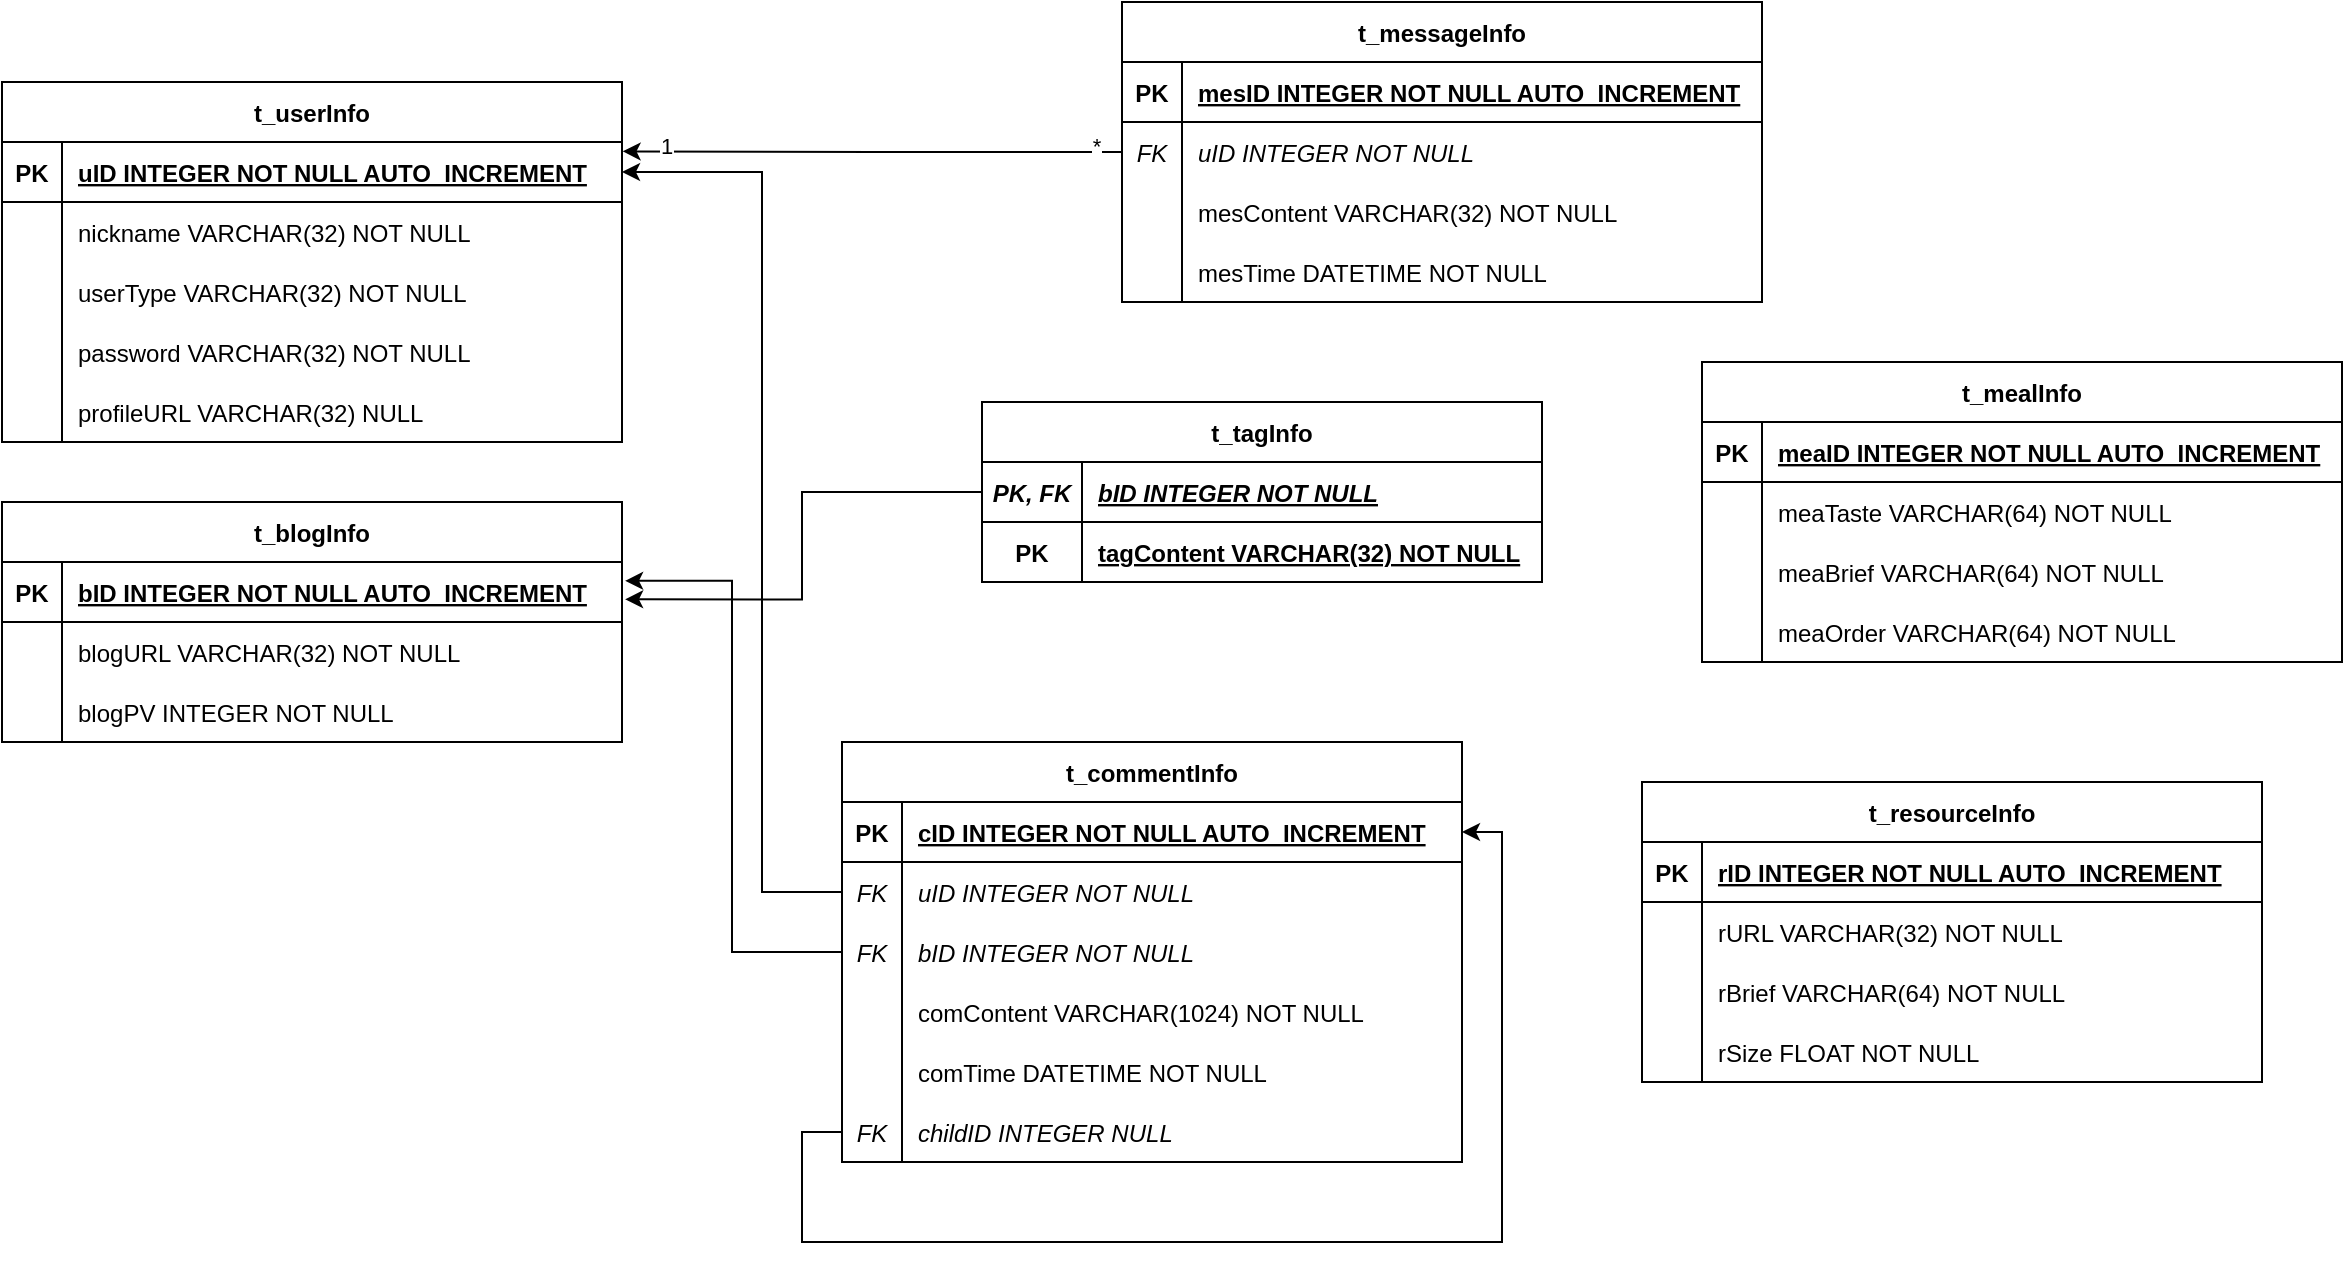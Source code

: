 <mxfile version="22.0.6" type="device">
  <diagram id="R2lEEEUBdFMjLlhIrx00" name="Page-1">
    <mxGraphModel dx="3980" dy="771" grid="1" gridSize="10" guides="1" tooltips="1" connect="1" arrows="1" fold="1" page="1" pageScale="1" pageWidth="850" pageHeight="1100" math="0" shadow="0" extFonts="Permanent Marker^https://fonts.googleapis.com/css?family=Permanent+Marker">
      <root>
        <mxCell id="0" />
        <mxCell id="1" parent="0" />
        <mxCell id="rEzAc8WmwCIqcW2Zevjd-137" value="t_userInfo" style="shape=table;startSize=30;container=1;collapsible=1;childLayout=tableLayout;fixedRows=1;rowLines=0;fontStyle=1;align=center;resizeLast=1;" vertex="1" parent="1">
          <mxGeometry x="-2310" y="340" width="310" height="180" as="geometry" />
        </mxCell>
        <mxCell id="rEzAc8WmwCIqcW2Zevjd-138" value="" style="shape=tableRow;horizontal=0;startSize=0;swimlaneHead=0;swimlaneBody=0;fillColor=none;collapsible=0;dropTarget=0;points=[[0,0.5],[1,0.5]];portConstraint=eastwest;strokeColor=inherit;top=0;left=0;right=0;bottom=1;" vertex="1" parent="rEzAc8WmwCIqcW2Zevjd-137">
          <mxGeometry y="30" width="310" height="30" as="geometry" />
        </mxCell>
        <mxCell id="rEzAc8WmwCIqcW2Zevjd-139" value="PK" style="shape=partialRectangle;overflow=hidden;connectable=0;fillColor=none;strokeColor=inherit;top=0;left=0;bottom=0;right=0;fontStyle=1;" vertex="1" parent="rEzAc8WmwCIqcW2Zevjd-138">
          <mxGeometry width="30" height="30" as="geometry">
            <mxRectangle width="30" height="30" as="alternateBounds" />
          </mxGeometry>
        </mxCell>
        <mxCell id="rEzAc8WmwCIqcW2Zevjd-140" value="uID INTEGER NOT NULL AUTO_INCREMENT" style="shape=partialRectangle;overflow=hidden;connectable=0;fillColor=none;align=left;strokeColor=inherit;top=0;left=0;bottom=0;right=0;spacingLeft=6;fontStyle=5;" vertex="1" parent="rEzAc8WmwCIqcW2Zevjd-138">
          <mxGeometry x="30" width="280" height="30" as="geometry">
            <mxRectangle width="280" height="30" as="alternateBounds" />
          </mxGeometry>
        </mxCell>
        <mxCell id="rEzAc8WmwCIqcW2Zevjd-141" value="" style="shape=tableRow;horizontal=0;startSize=0;swimlaneHead=0;swimlaneBody=0;fillColor=none;collapsible=0;dropTarget=0;points=[[0,0.5],[1,0.5]];portConstraint=eastwest;strokeColor=inherit;top=0;left=0;right=0;bottom=0;" vertex="1" parent="rEzAc8WmwCIqcW2Zevjd-137">
          <mxGeometry y="60" width="310" height="30" as="geometry" />
        </mxCell>
        <mxCell id="rEzAc8WmwCIqcW2Zevjd-142" value="" style="shape=partialRectangle;overflow=hidden;connectable=0;fillColor=none;strokeColor=inherit;top=0;left=0;bottom=0;right=0;" vertex="1" parent="rEzAc8WmwCIqcW2Zevjd-141">
          <mxGeometry width="30" height="30" as="geometry">
            <mxRectangle width="30" height="30" as="alternateBounds" />
          </mxGeometry>
        </mxCell>
        <mxCell id="rEzAc8WmwCIqcW2Zevjd-143" value="nickname VARCHAR(32) NOT NULL" style="shape=partialRectangle;overflow=hidden;connectable=0;fillColor=none;align=left;strokeColor=inherit;top=0;left=0;bottom=0;right=0;spacingLeft=6;" vertex="1" parent="rEzAc8WmwCIqcW2Zevjd-141">
          <mxGeometry x="30" width="280" height="30" as="geometry">
            <mxRectangle width="280" height="30" as="alternateBounds" />
          </mxGeometry>
        </mxCell>
        <mxCell id="rEzAc8WmwCIqcW2Zevjd-144" value="" style="shape=tableRow;horizontal=0;startSize=0;swimlaneHead=0;swimlaneBody=0;fillColor=none;collapsible=0;dropTarget=0;points=[[0,0.5],[1,0.5]];portConstraint=eastwest;strokeColor=inherit;top=0;left=0;right=0;bottom=0;" vertex="1" parent="rEzAc8WmwCIqcW2Zevjd-137">
          <mxGeometry y="90" width="310" height="30" as="geometry" />
        </mxCell>
        <mxCell id="rEzAc8WmwCIqcW2Zevjd-145" value="" style="shape=partialRectangle;overflow=hidden;connectable=0;fillColor=none;strokeColor=inherit;top=0;left=0;bottom=0;right=0;" vertex="1" parent="rEzAc8WmwCIqcW2Zevjd-144">
          <mxGeometry width="30" height="30" as="geometry">
            <mxRectangle width="30" height="30" as="alternateBounds" />
          </mxGeometry>
        </mxCell>
        <mxCell id="rEzAc8WmwCIqcW2Zevjd-146" value="userType VARCHAR(32) NOT NULL" style="shape=partialRectangle;overflow=hidden;connectable=0;fillColor=none;align=left;strokeColor=inherit;top=0;left=0;bottom=0;right=0;spacingLeft=6;" vertex="1" parent="rEzAc8WmwCIqcW2Zevjd-144">
          <mxGeometry x="30" width="280" height="30" as="geometry">
            <mxRectangle width="280" height="30" as="alternateBounds" />
          </mxGeometry>
        </mxCell>
        <mxCell id="rEzAc8WmwCIqcW2Zevjd-147" value="" style="shape=tableRow;horizontal=0;startSize=0;swimlaneHead=0;swimlaneBody=0;fillColor=none;collapsible=0;dropTarget=0;points=[[0,0.5],[1,0.5]];portConstraint=eastwest;strokeColor=inherit;top=0;left=0;right=0;bottom=0;" vertex="1" parent="rEzAc8WmwCIqcW2Zevjd-137">
          <mxGeometry y="120" width="310" height="30" as="geometry" />
        </mxCell>
        <mxCell id="rEzAc8WmwCIqcW2Zevjd-148" value="" style="shape=partialRectangle;overflow=hidden;connectable=0;fillColor=none;strokeColor=inherit;top=0;left=0;bottom=0;right=0;" vertex="1" parent="rEzAc8WmwCIqcW2Zevjd-147">
          <mxGeometry width="30" height="30" as="geometry">
            <mxRectangle width="30" height="30" as="alternateBounds" />
          </mxGeometry>
        </mxCell>
        <mxCell id="rEzAc8WmwCIqcW2Zevjd-149" value="password VARCHAR(32) NOT NULL" style="shape=partialRectangle;overflow=hidden;connectable=0;fillColor=none;align=left;strokeColor=inherit;top=0;left=0;bottom=0;right=0;spacingLeft=6;" vertex="1" parent="rEzAc8WmwCIqcW2Zevjd-147">
          <mxGeometry x="30" width="280" height="30" as="geometry">
            <mxRectangle width="280" height="30" as="alternateBounds" />
          </mxGeometry>
        </mxCell>
        <mxCell id="rEzAc8WmwCIqcW2Zevjd-150" value="" style="shape=tableRow;horizontal=0;startSize=0;swimlaneHead=0;swimlaneBody=0;fillColor=none;collapsible=0;dropTarget=0;points=[[0,0.5],[1,0.5]];portConstraint=eastwest;strokeColor=inherit;top=0;left=0;right=0;bottom=0;" vertex="1" parent="rEzAc8WmwCIqcW2Zevjd-137">
          <mxGeometry y="150" width="310" height="30" as="geometry" />
        </mxCell>
        <mxCell id="rEzAc8WmwCIqcW2Zevjd-151" value="" style="shape=partialRectangle;overflow=hidden;connectable=0;fillColor=none;strokeColor=inherit;top=0;left=0;bottom=0;right=0;" vertex="1" parent="rEzAc8WmwCIqcW2Zevjd-150">
          <mxGeometry width="30" height="30" as="geometry">
            <mxRectangle width="30" height="30" as="alternateBounds" />
          </mxGeometry>
        </mxCell>
        <mxCell id="rEzAc8WmwCIqcW2Zevjd-152" value="profileURL VARCHAR(32) NULL" style="shape=partialRectangle;overflow=hidden;connectable=0;fillColor=none;align=left;strokeColor=inherit;top=0;left=0;bottom=0;right=0;spacingLeft=6;" vertex="1" parent="rEzAc8WmwCIqcW2Zevjd-150">
          <mxGeometry x="30" width="280" height="30" as="geometry">
            <mxRectangle width="280" height="30" as="alternateBounds" />
          </mxGeometry>
        </mxCell>
        <mxCell id="rEzAc8WmwCIqcW2Zevjd-153" value="t_blogInfo" style="shape=table;startSize=30;container=1;collapsible=1;childLayout=tableLayout;fixedRows=1;rowLines=0;fontStyle=1;align=center;resizeLast=1;" vertex="1" parent="1">
          <mxGeometry x="-2310" y="550" width="310" height="120" as="geometry" />
        </mxCell>
        <mxCell id="rEzAc8WmwCIqcW2Zevjd-154" value="" style="shape=tableRow;horizontal=0;startSize=0;swimlaneHead=0;swimlaneBody=0;fillColor=none;collapsible=0;dropTarget=0;points=[[0,0.5],[1,0.5]];portConstraint=eastwest;strokeColor=inherit;top=0;left=0;right=0;bottom=1;" vertex="1" parent="rEzAc8WmwCIqcW2Zevjd-153">
          <mxGeometry y="30" width="310" height="30" as="geometry" />
        </mxCell>
        <mxCell id="rEzAc8WmwCIqcW2Zevjd-155" value="PK" style="shape=partialRectangle;overflow=hidden;connectable=0;fillColor=none;strokeColor=inherit;top=0;left=0;bottom=0;right=0;fontStyle=1;" vertex="1" parent="rEzAc8WmwCIqcW2Zevjd-154">
          <mxGeometry width="30" height="30" as="geometry">
            <mxRectangle width="30" height="30" as="alternateBounds" />
          </mxGeometry>
        </mxCell>
        <mxCell id="rEzAc8WmwCIqcW2Zevjd-156" value="bID INTEGER NOT NULL AUTO_INCREMENT" style="shape=partialRectangle;overflow=hidden;connectable=0;fillColor=none;align=left;strokeColor=inherit;top=0;left=0;bottom=0;right=0;spacingLeft=6;fontStyle=5;" vertex="1" parent="rEzAc8WmwCIqcW2Zevjd-154">
          <mxGeometry x="30" width="280" height="30" as="geometry">
            <mxRectangle width="280" height="30" as="alternateBounds" />
          </mxGeometry>
        </mxCell>
        <mxCell id="rEzAc8WmwCIqcW2Zevjd-157" value="" style="shape=tableRow;horizontal=0;startSize=0;swimlaneHead=0;swimlaneBody=0;fillColor=none;collapsible=0;dropTarget=0;points=[[0,0.5],[1,0.5]];portConstraint=eastwest;strokeColor=inherit;top=0;left=0;right=0;bottom=0;" vertex="1" parent="rEzAc8WmwCIqcW2Zevjd-153">
          <mxGeometry y="60" width="310" height="30" as="geometry" />
        </mxCell>
        <mxCell id="rEzAc8WmwCIqcW2Zevjd-158" value="" style="shape=partialRectangle;overflow=hidden;connectable=0;fillColor=none;strokeColor=inherit;top=0;left=0;bottom=0;right=0;" vertex="1" parent="rEzAc8WmwCIqcW2Zevjd-157">
          <mxGeometry width="30" height="30" as="geometry">
            <mxRectangle width="30" height="30" as="alternateBounds" />
          </mxGeometry>
        </mxCell>
        <mxCell id="rEzAc8WmwCIqcW2Zevjd-159" value="blogURL VARCHAR(32) NOT NULL" style="shape=partialRectangle;overflow=hidden;connectable=0;fillColor=none;align=left;strokeColor=inherit;top=0;left=0;bottom=0;right=0;spacingLeft=6;" vertex="1" parent="rEzAc8WmwCIqcW2Zevjd-157">
          <mxGeometry x="30" width="280" height="30" as="geometry">
            <mxRectangle width="280" height="30" as="alternateBounds" />
          </mxGeometry>
        </mxCell>
        <mxCell id="rEzAc8WmwCIqcW2Zevjd-160" value="" style="shape=tableRow;horizontal=0;startSize=0;swimlaneHead=0;swimlaneBody=0;fillColor=none;collapsible=0;dropTarget=0;points=[[0,0.5],[1,0.5]];portConstraint=eastwest;strokeColor=inherit;top=0;left=0;right=0;bottom=0;" vertex="1" parent="rEzAc8WmwCIqcW2Zevjd-153">
          <mxGeometry y="90" width="310" height="30" as="geometry" />
        </mxCell>
        <mxCell id="rEzAc8WmwCIqcW2Zevjd-161" value="" style="shape=partialRectangle;overflow=hidden;connectable=0;fillColor=none;strokeColor=inherit;top=0;left=0;bottom=0;right=0;" vertex="1" parent="rEzAc8WmwCIqcW2Zevjd-160">
          <mxGeometry width="30" height="30" as="geometry">
            <mxRectangle width="30" height="30" as="alternateBounds" />
          </mxGeometry>
        </mxCell>
        <mxCell id="rEzAc8WmwCIqcW2Zevjd-162" value="blogPV INTEGER NOT NULL" style="shape=partialRectangle;overflow=hidden;connectable=0;fillColor=none;align=left;strokeColor=inherit;top=0;left=0;bottom=0;right=0;spacingLeft=6;" vertex="1" parent="rEzAc8WmwCIqcW2Zevjd-160">
          <mxGeometry x="30" width="280" height="30" as="geometry">
            <mxRectangle width="280" height="30" as="alternateBounds" />
          </mxGeometry>
        </mxCell>
        <mxCell id="rEzAc8WmwCIqcW2Zevjd-163" value="t_tagInfo" style="shape=table;startSize=30;container=1;collapsible=1;childLayout=tableLayout;fixedRows=1;rowLines=0;fontStyle=1;align=center;resizeLast=1;" vertex="1" parent="1">
          <mxGeometry x="-1820" y="500" width="280" height="90" as="geometry" />
        </mxCell>
        <mxCell id="rEzAc8WmwCIqcW2Zevjd-164" value="" style="shape=tableRow;horizontal=0;startSize=0;swimlaneHead=0;swimlaneBody=0;fillColor=none;collapsible=0;dropTarget=0;points=[[0,0.5],[1,0.5]];portConstraint=eastwest;strokeColor=inherit;top=0;left=0;right=0;bottom=1;" vertex="1" parent="rEzAc8WmwCIqcW2Zevjd-163">
          <mxGeometry y="30" width="280" height="30" as="geometry" />
        </mxCell>
        <mxCell id="rEzAc8WmwCIqcW2Zevjd-165" value="PK, FK" style="shape=partialRectangle;overflow=hidden;connectable=0;fillColor=none;strokeColor=inherit;top=0;left=0;bottom=0;right=0;fontStyle=3;" vertex="1" parent="rEzAc8WmwCIqcW2Zevjd-164">
          <mxGeometry width="50" height="30" as="geometry">
            <mxRectangle width="50" height="30" as="alternateBounds" />
          </mxGeometry>
        </mxCell>
        <mxCell id="rEzAc8WmwCIqcW2Zevjd-166" value="bID INTEGER NOT NULL" style="shape=partialRectangle;overflow=hidden;connectable=0;fillColor=none;align=left;strokeColor=inherit;top=0;left=0;bottom=0;right=0;spacingLeft=6;fontStyle=7;" vertex="1" parent="rEzAc8WmwCIqcW2Zevjd-164">
          <mxGeometry x="50" width="230" height="30" as="geometry">
            <mxRectangle width="230" height="30" as="alternateBounds" />
          </mxGeometry>
        </mxCell>
        <mxCell id="rEzAc8WmwCIqcW2Zevjd-167" value="" style="shape=tableRow;horizontal=0;startSize=0;swimlaneHead=0;swimlaneBody=0;fillColor=none;collapsible=0;dropTarget=0;points=[[0,0.5],[1,0.5]];portConstraint=eastwest;strokeColor=inherit;top=0;left=0;right=0;bottom=0;" vertex="1" parent="rEzAc8WmwCIqcW2Zevjd-163">
          <mxGeometry y="60" width="280" height="30" as="geometry" />
        </mxCell>
        <mxCell id="rEzAc8WmwCIqcW2Zevjd-168" value="PK" style="shape=partialRectangle;overflow=hidden;connectable=0;fillColor=none;strokeColor=inherit;top=0;left=0;bottom=0;right=0;fontStyle=1" vertex="1" parent="rEzAc8WmwCIqcW2Zevjd-167">
          <mxGeometry width="50" height="30" as="geometry">
            <mxRectangle width="50" height="30" as="alternateBounds" />
          </mxGeometry>
        </mxCell>
        <mxCell id="rEzAc8WmwCIqcW2Zevjd-169" value="tagContent VARCHAR(32) NOT NULL" style="shape=partialRectangle;overflow=hidden;connectable=0;fillColor=none;align=left;strokeColor=inherit;top=0;left=0;bottom=0;right=0;spacingLeft=6;fontStyle=5" vertex="1" parent="rEzAc8WmwCIqcW2Zevjd-167">
          <mxGeometry x="50" width="230" height="30" as="geometry">
            <mxRectangle width="230" height="30" as="alternateBounds" />
          </mxGeometry>
        </mxCell>
        <mxCell id="rEzAc8WmwCIqcW2Zevjd-202" value="t_mealInfo" style="shape=table;startSize=30;container=1;collapsible=1;childLayout=tableLayout;fixedRows=1;rowLines=0;fontStyle=1;align=center;resizeLast=1;" vertex="1" parent="1">
          <mxGeometry x="-1460" y="480" width="320" height="150" as="geometry" />
        </mxCell>
        <mxCell id="rEzAc8WmwCIqcW2Zevjd-203" value="" style="shape=tableRow;horizontal=0;startSize=0;swimlaneHead=0;swimlaneBody=0;fillColor=none;collapsible=0;dropTarget=0;points=[[0,0.5],[1,0.5]];portConstraint=eastwest;strokeColor=inherit;top=0;left=0;right=0;bottom=1;" vertex="1" parent="rEzAc8WmwCIqcW2Zevjd-202">
          <mxGeometry y="30" width="320" height="30" as="geometry" />
        </mxCell>
        <mxCell id="rEzAc8WmwCIqcW2Zevjd-204" value="PK" style="shape=partialRectangle;overflow=hidden;connectable=0;fillColor=none;strokeColor=inherit;top=0;left=0;bottom=0;right=0;fontStyle=1;" vertex="1" parent="rEzAc8WmwCIqcW2Zevjd-203">
          <mxGeometry width="30" height="30" as="geometry">
            <mxRectangle width="30" height="30" as="alternateBounds" />
          </mxGeometry>
        </mxCell>
        <mxCell id="rEzAc8WmwCIqcW2Zevjd-205" value="meaID INTEGER NOT NULL AUTO_INCREMENT" style="shape=partialRectangle;overflow=hidden;connectable=0;fillColor=none;align=left;strokeColor=inherit;top=0;left=0;bottom=0;right=0;spacingLeft=6;fontStyle=5;" vertex="1" parent="rEzAc8WmwCIqcW2Zevjd-203">
          <mxGeometry x="30" width="290" height="30" as="geometry">
            <mxRectangle width="290" height="30" as="alternateBounds" />
          </mxGeometry>
        </mxCell>
        <mxCell id="rEzAc8WmwCIqcW2Zevjd-206" value="" style="shape=tableRow;horizontal=0;startSize=0;swimlaneHead=0;swimlaneBody=0;fillColor=none;collapsible=0;dropTarget=0;points=[[0,0.5],[1,0.5]];portConstraint=eastwest;strokeColor=inherit;top=0;left=0;right=0;bottom=0;" vertex="1" parent="rEzAc8WmwCIqcW2Zevjd-202">
          <mxGeometry y="60" width="320" height="30" as="geometry" />
        </mxCell>
        <mxCell id="rEzAc8WmwCIqcW2Zevjd-207" value="" style="shape=partialRectangle;overflow=hidden;connectable=0;fillColor=none;strokeColor=inherit;top=0;left=0;bottom=0;right=0;" vertex="1" parent="rEzAc8WmwCIqcW2Zevjd-206">
          <mxGeometry width="30" height="30" as="geometry">
            <mxRectangle width="30" height="30" as="alternateBounds" />
          </mxGeometry>
        </mxCell>
        <mxCell id="rEzAc8WmwCIqcW2Zevjd-208" value="meaTaste VARCHAR(64) NOT NULL" style="shape=partialRectangle;overflow=hidden;connectable=0;fillColor=none;align=left;strokeColor=inherit;top=0;left=0;bottom=0;right=0;spacingLeft=6;" vertex="1" parent="rEzAc8WmwCIqcW2Zevjd-206">
          <mxGeometry x="30" width="290" height="30" as="geometry">
            <mxRectangle width="290" height="30" as="alternateBounds" />
          </mxGeometry>
        </mxCell>
        <mxCell id="rEzAc8WmwCIqcW2Zevjd-209" value="" style="shape=tableRow;horizontal=0;startSize=0;swimlaneHead=0;swimlaneBody=0;fillColor=none;collapsible=0;dropTarget=0;points=[[0,0.5],[1,0.5]];portConstraint=eastwest;strokeColor=inherit;top=0;left=0;right=0;bottom=0;" vertex="1" parent="rEzAc8WmwCIqcW2Zevjd-202">
          <mxGeometry y="90" width="320" height="30" as="geometry" />
        </mxCell>
        <mxCell id="rEzAc8WmwCIqcW2Zevjd-210" value="" style="shape=partialRectangle;overflow=hidden;connectable=0;fillColor=none;strokeColor=inherit;top=0;left=0;bottom=0;right=0;" vertex="1" parent="rEzAc8WmwCIqcW2Zevjd-209">
          <mxGeometry width="30" height="30" as="geometry">
            <mxRectangle width="30" height="30" as="alternateBounds" />
          </mxGeometry>
        </mxCell>
        <mxCell id="rEzAc8WmwCIqcW2Zevjd-211" value="meaBrief VARCHAR(64) NOT NULL" style="shape=partialRectangle;overflow=hidden;connectable=0;fillColor=none;align=left;strokeColor=inherit;top=0;left=0;bottom=0;right=0;spacingLeft=6;" vertex="1" parent="rEzAc8WmwCIqcW2Zevjd-209">
          <mxGeometry x="30" width="290" height="30" as="geometry">
            <mxRectangle width="290" height="30" as="alternateBounds" />
          </mxGeometry>
        </mxCell>
        <mxCell id="rEzAc8WmwCIqcW2Zevjd-212" value="" style="shape=tableRow;horizontal=0;startSize=0;swimlaneHead=0;swimlaneBody=0;fillColor=none;collapsible=0;dropTarget=0;points=[[0,0.5],[1,0.5]];portConstraint=eastwest;strokeColor=inherit;top=0;left=0;right=0;bottom=0;" vertex="1" parent="rEzAc8WmwCIqcW2Zevjd-202">
          <mxGeometry y="120" width="320" height="30" as="geometry" />
        </mxCell>
        <mxCell id="rEzAc8WmwCIqcW2Zevjd-213" value="" style="shape=partialRectangle;overflow=hidden;connectable=0;fillColor=none;strokeColor=inherit;top=0;left=0;bottom=0;right=0;" vertex="1" parent="rEzAc8WmwCIqcW2Zevjd-212">
          <mxGeometry width="30" height="30" as="geometry">
            <mxRectangle width="30" height="30" as="alternateBounds" />
          </mxGeometry>
        </mxCell>
        <mxCell id="rEzAc8WmwCIqcW2Zevjd-214" value="meaOrder VARCHAR(64) NOT NULL" style="shape=partialRectangle;overflow=hidden;connectable=0;fillColor=none;align=left;strokeColor=inherit;top=0;left=0;bottom=0;right=0;spacingLeft=6;" vertex="1" parent="rEzAc8WmwCIqcW2Zevjd-212">
          <mxGeometry x="30" width="290" height="30" as="geometry">
            <mxRectangle width="290" height="30" as="alternateBounds" />
          </mxGeometry>
        </mxCell>
        <mxCell id="rEzAc8WmwCIqcW2Zevjd-256" style="edgeStyle=orthogonalEdgeStyle;rounded=0;orthogonalLoop=1;jettySize=auto;html=1;exitX=0;exitY=0.5;exitDx=0;exitDy=0;entryX=1;entryY=0.5;entryDx=0;entryDy=0;" edge="1" parent="1" source="rEzAc8WmwCIqcW2Zevjd-246" target="rEzAc8WmwCIqcW2Zevjd-231">
          <mxGeometry relative="1" as="geometry">
            <Array as="points">
              <mxPoint x="-1910" y="865" />
              <mxPoint x="-1910" y="920" />
              <mxPoint x="-1560" y="920" />
              <mxPoint x="-1560" y="715" />
            </Array>
          </mxGeometry>
        </mxCell>
        <mxCell id="rEzAc8WmwCIqcW2Zevjd-215" value="t_resourceInfo" style="shape=table;startSize=30;container=1;collapsible=1;childLayout=tableLayout;fixedRows=1;rowLines=0;fontStyle=1;align=center;resizeLast=1;" vertex="1" parent="1">
          <mxGeometry x="-1490" y="690" width="310" height="150" as="geometry" />
        </mxCell>
        <mxCell id="rEzAc8WmwCIqcW2Zevjd-216" value="" style="shape=tableRow;horizontal=0;startSize=0;swimlaneHead=0;swimlaneBody=0;fillColor=none;collapsible=0;dropTarget=0;points=[[0,0.5],[1,0.5]];portConstraint=eastwest;strokeColor=inherit;top=0;left=0;right=0;bottom=1;" vertex="1" parent="rEzAc8WmwCIqcW2Zevjd-215">
          <mxGeometry y="30" width="310" height="30" as="geometry" />
        </mxCell>
        <mxCell id="rEzAc8WmwCIqcW2Zevjd-217" value="PK" style="shape=partialRectangle;overflow=hidden;connectable=0;fillColor=none;strokeColor=inherit;top=0;left=0;bottom=0;right=0;fontStyle=1;" vertex="1" parent="rEzAc8WmwCIqcW2Zevjd-216">
          <mxGeometry width="30" height="30" as="geometry">
            <mxRectangle width="30" height="30" as="alternateBounds" />
          </mxGeometry>
        </mxCell>
        <mxCell id="rEzAc8WmwCIqcW2Zevjd-218" value="rID INTEGER NOT NULL AUTO_INCREMENT" style="shape=partialRectangle;overflow=hidden;connectable=0;fillColor=none;align=left;strokeColor=inherit;top=0;left=0;bottom=0;right=0;spacingLeft=6;fontStyle=5;" vertex="1" parent="rEzAc8WmwCIqcW2Zevjd-216">
          <mxGeometry x="30" width="280" height="30" as="geometry">
            <mxRectangle width="280" height="30" as="alternateBounds" />
          </mxGeometry>
        </mxCell>
        <mxCell id="rEzAc8WmwCIqcW2Zevjd-219" value="" style="shape=tableRow;horizontal=0;startSize=0;swimlaneHead=0;swimlaneBody=0;fillColor=none;collapsible=0;dropTarget=0;points=[[0,0.5],[1,0.5]];portConstraint=eastwest;strokeColor=inherit;top=0;left=0;right=0;bottom=0;" vertex="1" parent="rEzAc8WmwCIqcW2Zevjd-215">
          <mxGeometry y="60" width="310" height="30" as="geometry" />
        </mxCell>
        <mxCell id="rEzAc8WmwCIqcW2Zevjd-220" value="" style="shape=partialRectangle;overflow=hidden;connectable=0;fillColor=none;strokeColor=inherit;top=0;left=0;bottom=0;right=0;" vertex="1" parent="rEzAc8WmwCIqcW2Zevjd-219">
          <mxGeometry width="30" height="30" as="geometry">
            <mxRectangle width="30" height="30" as="alternateBounds" />
          </mxGeometry>
        </mxCell>
        <mxCell id="rEzAc8WmwCIqcW2Zevjd-221" value="rURL VARCHAR(32) NOT NULL" style="shape=partialRectangle;overflow=hidden;connectable=0;fillColor=none;align=left;strokeColor=inherit;top=0;left=0;bottom=0;right=0;spacingLeft=6;" vertex="1" parent="rEzAc8WmwCIqcW2Zevjd-219">
          <mxGeometry x="30" width="280" height="30" as="geometry">
            <mxRectangle width="280" height="30" as="alternateBounds" />
          </mxGeometry>
        </mxCell>
        <mxCell id="rEzAc8WmwCIqcW2Zevjd-222" value="" style="shape=tableRow;horizontal=0;startSize=0;swimlaneHead=0;swimlaneBody=0;fillColor=none;collapsible=0;dropTarget=0;points=[[0,0.5],[1,0.5]];portConstraint=eastwest;strokeColor=inherit;top=0;left=0;right=0;bottom=0;" vertex="1" parent="rEzAc8WmwCIqcW2Zevjd-215">
          <mxGeometry y="90" width="310" height="30" as="geometry" />
        </mxCell>
        <mxCell id="rEzAc8WmwCIqcW2Zevjd-223" value="" style="shape=partialRectangle;overflow=hidden;connectable=0;fillColor=none;strokeColor=inherit;top=0;left=0;bottom=0;right=0;" vertex="1" parent="rEzAc8WmwCIqcW2Zevjd-222">
          <mxGeometry width="30" height="30" as="geometry">
            <mxRectangle width="30" height="30" as="alternateBounds" />
          </mxGeometry>
        </mxCell>
        <mxCell id="rEzAc8WmwCIqcW2Zevjd-224" value="rBrief VARCHAR(64) NOT NULL" style="shape=partialRectangle;overflow=hidden;connectable=0;fillColor=none;align=left;strokeColor=inherit;top=0;left=0;bottom=0;right=0;spacingLeft=6;" vertex="1" parent="rEzAc8WmwCIqcW2Zevjd-222">
          <mxGeometry x="30" width="280" height="30" as="geometry">
            <mxRectangle width="280" height="30" as="alternateBounds" />
          </mxGeometry>
        </mxCell>
        <mxCell id="rEzAc8WmwCIqcW2Zevjd-225" value="" style="shape=tableRow;horizontal=0;startSize=0;swimlaneHead=0;swimlaneBody=0;fillColor=none;collapsible=0;dropTarget=0;points=[[0,0.5],[1,0.5]];portConstraint=eastwest;strokeColor=inherit;top=0;left=0;right=0;bottom=0;" vertex="1" parent="rEzAc8WmwCIqcW2Zevjd-215">
          <mxGeometry y="120" width="310" height="30" as="geometry" />
        </mxCell>
        <mxCell id="rEzAc8WmwCIqcW2Zevjd-226" value="" style="shape=partialRectangle;overflow=hidden;connectable=0;fillColor=none;strokeColor=inherit;top=0;left=0;bottom=0;right=0;" vertex="1" parent="rEzAc8WmwCIqcW2Zevjd-225">
          <mxGeometry width="30" height="30" as="geometry">
            <mxRectangle width="30" height="30" as="alternateBounds" />
          </mxGeometry>
        </mxCell>
        <mxCell id="rEzAc8WmwCIqcW2Zevjd-227" value="rSize FLOAT NOT NULL" style="shape=partialRectangle;overflow=hidden;connectable=0;fillColor=none;align=left;strokeColor=inherit;top=0;left=0;bottom=0;right=0;spacingLeft=6;" vertex="1" parent="rEzAc8WmwCIqcW2Zevjd-225">
          <mxGeometry x="30" width="280" height="30" as="geometry">
            <mxRectangle width="280" height="30" as="alternateBounds" />
          </mxGeometry>
        </mxCell>
        <mxCell id="rEzAc8WmwCIqcW2Zevjd-229" style="edgeStyle=orthogonalEdgeStyle;rounded=0;orthogonalLoop=1;jettySize=auto;html=1;exitX=0;exitY=0.5;exitDx=0;exitDy=0;entryX=1.005;entryY=0.622;entryDx=0;entryDy=0;entryPerimeter=0;" edge="1" parent="1" source="rEzAc8WmwCIqcW2Zevjd-164" target="rEzAc8WmwCIqcW2Zevjd-154">
          <mxGeometry relative="1" as="geometry" />
        </mxCell>
        <mxCell id="rEzAc8WmwCIqcW2Zevjd-230" value="t_commentInfo" style="shape=table;startSize=30;container=1;collapsible=1;childLayout=tableLayout;fixedRows=1;rowLines=0;fontStyle=1;align=center;resizeLast=1;" vertex="1" parent="1">
          <mxGeometry x="-1890" y="670" width="310" height="210" as="geometry" />
        </mxCell>
        <mxCell id="rEzAc8WmwCIqcW2Zevjd-231" value="" style="shape=tableRow;horizontal=0;startSize=0;swimlaneHead=0;swimlaneBody=0;fillColor=none;collapsible=0;dropTarget=0;points=[[0,0.5],[1,0.5]];portConstraint=eastwest;strokeColor=inherit;top=0;left=0;right=0;bottom=1;" vertex="1" parent="rEzAc8WmwCIqcW2Zevjd-230">
          <mxGeometry y="30" width="310" height="30" as="geometry" />
        </mxCell>
        <mxCell id="rEzAc8WmwCIqcW2Zevjd-232" value="PK" style="shape=partialRectangle;overflow=hidden;connectable=0;fillColor=none;strokeColor=inherit;top=0;left=0;bottom=0;right=0;fontStyle=1;" vertex="1" parent="rEzAc8WmwCIqcW2Zevjd-231">
          <mxGeometry width="30" height="30" as="geometry">
            <mxRectangle width="30" height="30" as="alternateBounds" />
          </mxGeometry>
        </mxCell>
        <mxCell id="rEzAc8WmwCIqcW2Zevjd-233" value="cID INTEGER NOT NULL AUTO_INCREMENT" style="shape=partialRectangle;overflow=hidden;connectable=0;fillColor=none;align=left;strokeColor=inherit;top=0;left=0;bottom=0;right=0;spacingLeft=6;fontStyle=5;" vertex="1" parent="rEzAc8WmwCIqcW2Zevjd-231">
          <mxGeometry x="30" width="280" height="30" as="geometry">
            <mxRectangle width="280" height="30" as="alternateBounds" />
          </mxGeometry>
        </mxCell>
        <mxCell id="rEzAc8WmwCIqcW2Zevjd-234" value="" style="shape=tableRow;horizontal=0;startSize=0;swimlaneHead=0;swimlaneBody=0;fillColor=none;collapsible=0;dropTarget=0;points=[[0,0.5],[1,0.5]];portConstraint=eastwest;strokeColor=inherit;top=0;left=0;right=0;bottom=0;" vertex="1" parent="rEzAc8WmwCIqcW2Zevjd-230">
          <mxGeometry y="60" width="310" height="30" as="geometry" />
        </mxCell>
        <mxCell id="rEzAc8WmwCIqcW2Zevjd-235" value="FK" style="shape=partialRectangle;overflow=hidden;connectable=0;fillColor=none;strokeColor=inherit;top=0;left=0;bottom=0;right=0;fontStyle=2" vertex="1" parent="rEzAc8WmwCIqcW2Zevjd-234">
          <mxGeometry width="30" height="30" as="geometry">
            <mxRectangle width="30" height="30" as="alternateBounds" />
          </mxGeometry>
        </mxCell>
        <mxCell id="rEzAc8WmwCIqcW2Zevjd-236" value="uID INTEGER NOT NULL" style="shape=partialRectangle;overflow=hidden;connectable=0;fillColor=none;align=left;strokeColor=inherit;top=0;left=0;bottom=0;right=0;spacingLeft=6;fontStyle=2" vertex="1" parent="rEzAc8WmwCIqcW2Zevjd-234">
          <mxGeometry x="30" width="280" height="30" as="geometry">
            <mxRectangle width="280" height="30" as="alternateBounds" />
          </mxGeometry>
        </mxCell>
        <mxCell id="rEzAc8WmwCIqcW2Zevjd-237" value="" style="shape=tableRow;horizontal=0;startSize=0;swimlaneHead=0;swimlaneBody=0;fillColor=none;collapsible=0;dropTarget=0;points=[[0,0.5],[1,0.5]];portConstraint=eastwest;strokeColor=inherit;top=0;left=0;right=0;bottom=0;" vertex="1" parent="rEzAc8WmwCIqcW2Zevjd-230">
          <mxGeometry y="90" width="310" height="30" as="geometry" />
        </mxCell>
        <mxCell id="rEzAc8WmwCIqcW2Zevjd-238" value="FK" style="shape=partialRectangle;overflow=hidden;connectable=0;fillColor=none;strokeColor=inherit;top=0;left=0;bottom=0;right=0;fontStyle=2" vertex="1" parent="rEzAc8WmwCIqcW2Zevjd-237">
          <mxGeometry width="30" height="30" as="geometry">
            <mxRectangle width="30" height="30" as="alternateBounds" />
          </mxGeometry>
        </mxCell>
        <mxCell id="rEzAc8WmwCIqcW2Zevjd-239" value="bID INTEGER NOT NULL" style="shape=partialRectangle;overflow=hidden;connectable=0;fillColor=none;align=left;strokeColor=inherit;top=0;left=0;bottom=0;right=0;spacingLeft=6;fontStyle=2" vertex="1" parent="rEzAc8WmwCIqcW2Zevjd-237">
          <mxGeometry x="30" width="280" height="30" as="geometry">
            <mxRectangle width="280" height="30" as="alternateBounds" />
          </mxGeometry>
        </mxCell>
        <mxCell id="rEzAc8WmwCIqcW2Zevjd-240" value="" style="shape=tableRow;horizontal=0;startSize=0;swimlaneHead=0;swimlaneBody=0;fillColor=none;collapsible=0;dropTarget=0;points=[[0,0.5],[1,0.5]];portConstraint=eastwest;strokeColor=inherit;top=0;left=0;right=0;bottom=0;" vertex="1" parent="rEzAc8WmwCIqcW2Zevjd-230">
          <mxGeometry y="120" width="310" height="30" as="geometry" />
        </mxCell>
        <mxCell id="rEzAc8WmwCIqcW2Zevjd-241" value="" style="shape=partialRectangle;overflow=hidden;connectable=0;fillColor=none;strokeColor=inherit;top=0;left=0;bottom=0;right=0;" vertex="1" parent="rEzAc8WmwCIqcW2Zevjd-240">
          <mxGeometry width="30" height="30" as="geometry">
            <mxRectangle width="30" height="30" as="alternateBounds" />
          </mxGeometry>
        </mxCell>
        <mxCell id="rEzAc8WmwCIqcW2Zevjd-242" value="comContent VARCHAR(1024) NOT NULL" style="shape=partialRectangle;overflow=hidden;connectable=0;fillColor=none;align=left;strokeColor=inherit;top=0;left=0;bottom=0;right=0;spacingLeft=6;" vertex="1" parent="rEzAc8WmwCIqcW2Zevjd-240">
          <mxGeometry x="30" width="280" height="30" as="geometry">
            <mxRectangle width="280" height="30" as="alternateBounds" />
          </mxGeometry>
        </mxCell>
        <mxCell id="rEzAc8WmwCIqcW2Zevjd-243" value="" style="shape=tableRow;horizontal=0;startSize=0;swimlaneHead=0;swimlaneBody=0;fillColor=none;collapsible=0;dropTarget=0;points=[[0,0.5],[1,0.5]];portConstraint=eastwest;strokeColor=inherit;top=0;left=0;right=0;bottom=0;" vertex="1" parent="rEzAc8WmwCIqcW2Zevjd-230">
          <mxGeometry y="150" width="310" height="30" as="geometry" />
        </mxCell>
        <mxCell id="rEzAc8WmwCIqcW2Zevjd-244" value="" style="shape=partialRectangle;overflow=hidden;connectable=0;fillColor=none;strokeColor=inherit;top=0;left=0;bottom=0;right=0;" vertex="1" parent="rEzAc8WmwCIqcW2Zevjd-243">
          <mxGeometry width="30" height="30" as="geometry">
            <mxRectangle width="30" height="30" as="alternateBounds" />
          </mxGeometry>
        </mxCell>
        <mxCell id="rEzAc8WmwCIqcW2Zevjd-245" value="comTime DATETIME NOT NULL" style="shape=partialRectangle;overflow=hidden;connectable=0;fillColor=none;align=left;strokeColor=inherit;top=0;left=0;bottom=0;right=0;spacingLeft=6;" vertex="1" parent="rEzAc8WmwCIqcW2Zevjd-243">
          <mxGeometry x="30" width="280" height="30" as="geometry">
            <mxRectangle width="280" height="30" as="alternateBounds" />
          </mxGeometry>
        </mxCell>
        <mxCell id="rEzAc8WmwCIqcW2Zevjd-246" value="" style="shape=tableRow;horizontal=0;startSize=0;swimlaneHead=0;swimlaneBody=0;fillColor=none;collapsible=0;dropTarget=0;points=[[0,0.5],[1,0.5]];portConstraint=eastwest;strokeColor=inherit;top=0;left=0;right=0;bottom=0;" vertex="1" parent="rEzAc8WmwCIqcW2Zevjd-230">
          <mxGeometry y="180" width="310" height="30" as="geometry" />
        </mxCell>
        <mxCell id="rEzAc8WmwCIqcW2Zevjd-247" value="FK" style="shape=partialRectangle;overflow=hidden;connectable=0;fillColor=none;strokeColor=inherit;top=0;left=0;bottom=0;right=0;fontStyle=2" vertex="1" parent="rEzAc8WmwCIqcW2Zevjd-246">
          <mxGeometry width="30" height="30" as="geometry">
            <mxRectangle width="30" height="30" as="alternateBounds" />
          </mxGeometry>
        </mxCell>
        <mxCell id="rEzAc8WmwCIqcW2Zevjd-248" value="childID INTEGER NULL" style="shape=partialRectangle;overflow=hidden;connectable=0;fillColor=none;align=left;strokeColor=inherit;top=0;left=0;bottom=0;right=0;spacingLeft=6;fontStyle=2" vertex="1" parent="rEzAc8WmwCIqcW2Zevjd-246">
          <mxGeometry x="30" width="280" height="30" as="geometry">
            <mxRectangle width="280" height="30" as="alternateBounds" />
          </mxGeometry>
        </mxCell>
        <mxCell id="rEzAc8WmwCIqcW2Zevjd-252" style="edgeStyle=orthogonalEdgeStyle;rounded=0;orthogonalLoop=1;jettySize=auto;html=1;exitX=0;exitY=0.5;exitDx=0;exitDy=0;entryX=1;entryY=0.5;entryDx=0;entryDy=0;" edge="1" parent="1" source="rEzAc8WmwCIqcW2Zevjd-234" target="rEzAc8WmwCIqcW2Zevjd-138">
          <mxGeometry relative="1" as="geometry">
            <Array as="points">
              <mxPoint x="-1930" y="745" />
              <mxPoint x="-1930" y="385" />
            </Array>
          </mxGeometry>
        </mxCell>
        <mxCell id="rEzAc8WmwCIqcW2Zevjd-255" style="edgeStyle=orthogonalEdgeStyle;rounded=0;orthogonalLoop=1;jettySize=auto;html=1;exitX=0;exitY=0.5;exitDx=0;exitDy=0;entryX=1.005;entryY=0.314;entryDx=0;entryDy=0;entryPerimeter=0;" edge="1" parent="1" source="rEzAc8WmwCIqcW2Zevjd-237" target="rEzAc8WmwCIqcW2Zevjd-154">
          <mxGeometry relative="1" as="geometry" />
        </mxCell>
        <mxCell id="rEzAc8WmwCIqcW2Zevjd-257" value="t_messageInfo" style="shape=table;startSize=30;container=1;collapsible=1;childLayout=tableLayout;fixedRows=1;rowLines=0;fontStyle=1;align=center;resizeLast=1;" vertex="1" parent="1">
          <mxGeometry x="-1750" y="300" width="320" height="150" as="geometry" />
        </mxCell>
        <mxCell id="rEzAc8WmwCIqcW2Zevjd-258" value="" style="shape=tableRow;horizontal=0;startSize=0;swimlaneHead=0;swimlaneBody=0;fillColor=none;collapsible=0;dropTarget=0;points=[[0,0.5],[1,0.5]];portConstraint=eastwest;strokeColor=inherit;top=0;left=0;right=0;bottom=1;" vertex="1" parent="rEzAc8WmwCIqcW2Zevjd-257">
          <mxGeometry y="30" width="320" height="30" as="geometry" />
        </mxCell>
        <mxCell id="rEzAc8WmwCIqcW2Zevjd-259" value="PK" style="shape=partialRectangle;overflow=hidden;connectable=0;fillColor=none;strokeColor=inherit;top=0;left=0;bottom=0;right=0;fontStyle=1;" vertex="1" parent="rEzAc8WmwCIqcW2Zevjd-258">
          <mxGeometry width="30" height="30" as="geometry">
            <mxRectangle width="30" height="30" as="alternateBounds" />
          </mxGeometry>
        </mxCell>
        <mxCell id="rEzAc8WmwCIqcW2Zevjd-260" value="mesID INTEGER NOT NULL AUTO_INCREMENT" style="shape=partialRectangle;overflow=hidden;connectable=0;fillColor=none;align=left;strokeColor=inherit;top=0;left=0;bottom=0;right=0;spacingLeft=6;fontStyle=5;" vertex="1" parent="rEzAc8WmwCIqcW2Zevjd-258">
          <mxGeometry x="30" width="290" height="30" as="geometry">
            <mxRectangle width="290" height="30" as="alternateBounds" />
          </mxGeometry>
        </mxCell>
        <mxCell id="rEzAc8WmwCIqcW2Zevjd-261" value="" style="shape=tableRow;horizontal=0;startSize=0;swimlaneHead=0;swimlaneBody=0;fillColor=none;collapsible=0;dropTarget=0;points=[[0,0.5],[1,0.5]];portConstraint=eastwest;strokeColor=inherit;top=0;left=0;right=0;bottom=0;" vertex="1" parent="rEzAc8WmwCIqcW2Zevjd-257">
          <mxGeometry y="60" width="320" height="30" as="geometry" />
        </mxCell>
        <mxCell id="rEzAc8WmwCIqcW2Zevjd-262" value="FK" style="shape=partialRectangle;overflow=hidden;connectable=0;fillColor=none;strokeColor=inherit;top=0;left=0;bottom=0;right=0;fontStyle=2" vertex="1" parent="rEzAc8WmwCIqcW2Zevjd-261">
          <mxGeometry width="30" height="30" as="geometry">
            <mxRectangle width="30" height="30" as="alternateBounds" />
          </mxGeometry>
        </mxCell>
        <mxCell id="rEzAc8WmwCIqcW2Zevjd-263" value="uID INTEGER NOT NULL" style="shape=partialRectangle;overflow=hidden;connectable=0;fillColor=none;align=left;strokeColor=inherit;top=0;left=0;bottom=0;right=0;spacingLeft=6;fontStyle=2" vertex="1" parent="rEzAc8WmwCIqcW2Zevjd-261">
          <mxGeometry x="30" width="290" height="30" as="geometry">
            <mxRectangle width="290" height="30" as="alternateBounds" />
          </mxGeometry>
        </mxCell>
        <mxCell id="rEzAc8WmwCIqcW2Zevjd-264" value="" style="shape=tableRow;horizontal=0;startSize=0;swimlaneHead=0;swimlaneBody=0;fillColor=none;collapsible=0;dropTarget=0;points=[[0,0.5],[1,0.5]];portConstraint=eastwest;strokeColor=inherit;top=0;left=0;right=0;bottom=0;" vertex="1" parent="rEzAc8WmwCIqcW2Zevjd-257">
          <mxGeometry y="90" width="320" height="30" as="geometry" />
        </mxCell>
        <mxCell id="rEzAc8WmwCIqcW2Zevjd-265" value="" style="shape=partialRectangle;overflow=hidden;connectable=0;fillColor=none;strokeColor=inherit;top=0;left=0;bottom=0;right=0;" vertex="1" parent="rEzAc8WmwCIqcW2Zevjd-264">
          <mxGeometry width="30" height="30" as="geometry">
            <mxRectangle width="30" height="30" as="alternateBounds" />
          </mxGeometry>
        </mxCell>
        <mxCell id="rEzAc8WmwCIqcW2Zevjd-266" value="mesContent VARCHAR(32) NOT NULL" style="shape=partialRectangle;overflow=hidden;connectable=0;fillColor=none;align=left;strokeColor=inherit;top=0;left=0;bottom=0;right=0;spacingLeft=6;" vertex="1" parent="rEzAc8WmwCIqcW2Zevjd-264">
          <mxGeometry x="30" width="290" height="30" as="geometry">
            <mxRectangle width="290" height="30" as="alternateBounds" />
          </mxGeometry>
        </mxCell>
        <mxCell id="rEzAc8WmwCIqcW2Zevjd-267" value="" style="shape=tableRow;horizontal=0;startSize=0;swimlaneHead=0;swimlaneBody=0;fillColor=none;collapsible=0;dropTarget=0;points=[[0,0.5],[1,0.5]];portConstraint=eastwest;strokeColor=inherit;top=0;left=0;right=0;bottom=0;" vertex="1" parent="rEzAc8WmwCIqcW2Zevjd-257">
          <mxGeometry y="120" width="320" height="30" as="geometry" />
        </mxCell>
        <mxCell id="rEzAc8WmwCIqcW2Zevjd-268" value="" style="shape=partialRectangle;overflow=hidden;connectable=0;fillColor=none;strokeColor=inherit;top=0;left=0;bottom=0;right=0;" vertex="1" parent="rEzAc8WmwCIqcW2Zevjd-267">
          <mxGeometry width="30" height="30" as="geometry">
            <mxRectangle width="30" height="30" as="alternateBounds" />
          </mxGeometry>
        </mxCell>
        <mxCell id="rEzAc8WmwCIqcW2Zevjd-269" value="mesTime DATETIME NOT NULL" style="shape=partialRectangle;overflow=hidden;connectable=0;fillColor=none;align=left;strokeColor=inherit;top=0;left=0;bottom=0;right=0;spacingLeft=6;" vertex="1" parent="rEzAc8WmwCIqcW2Zevjd-267">
          <mxGeometry x="30" width="290" height="30" as="geometry">
            <mxRectangle width="290" height="30" as="alternateBounds" />
          </mxGeometry>
        </mxCell>
        <mxCell id="rEzAc8WmwCIqcW2Zevjd-272" style="edgeStyle=orthogonalEdgeStyle;rounded=0;orthogonalLoop=1;jettySize=auto;html=1;exitX=0;exitY=0.5;exitDx=0;exitDy=0;entryX=1.001;entryY=0.156;entryDx=0;entryDy=0;entryPerimeter=0;" edge="1" parent="1" source="rEzAc8WmwCIqcW2Zevjd-261" target="rEzAc8WmwCIqcW2Zevjd-138">
          <mxGeometry relative="1" as="geometry" />
        </mxCell>
        <mxCell id="rEzAc8WmwCIqcW2Zevjd-273" value="1" style="edgeLabel;html=1;align=center;verticalAlign=middle;resizable=0;points=[];" vertex="1" connectable="0" parent="rEzAc8WmwCIqcW2Zevjd-272">
          <mxGeometry x="0.834" y="-3" relative="1" as="geometry">
            <mxPoint as="offset" />
          </mxGeometry>
        </mxCell>
        <mxCell id="rEzAc8WmwCIqcW2Zevjd-274" value="*" style="edgeLabel;html=1;align=center;verticalAlign=middle;resizable=0;points=[];" vertex="1" connectable="0" parent="rEzAc8WmwCIqcW2Zevjd-272">
          <mxGeometry x="-0.896" y="-3" relative="1" as="geometry">
            <mxPoint as="offset" />
          </mxGeometry>
        </mxCell>
      </root>
    </mxGraphModel>
  </diagram>
</mxfile>
